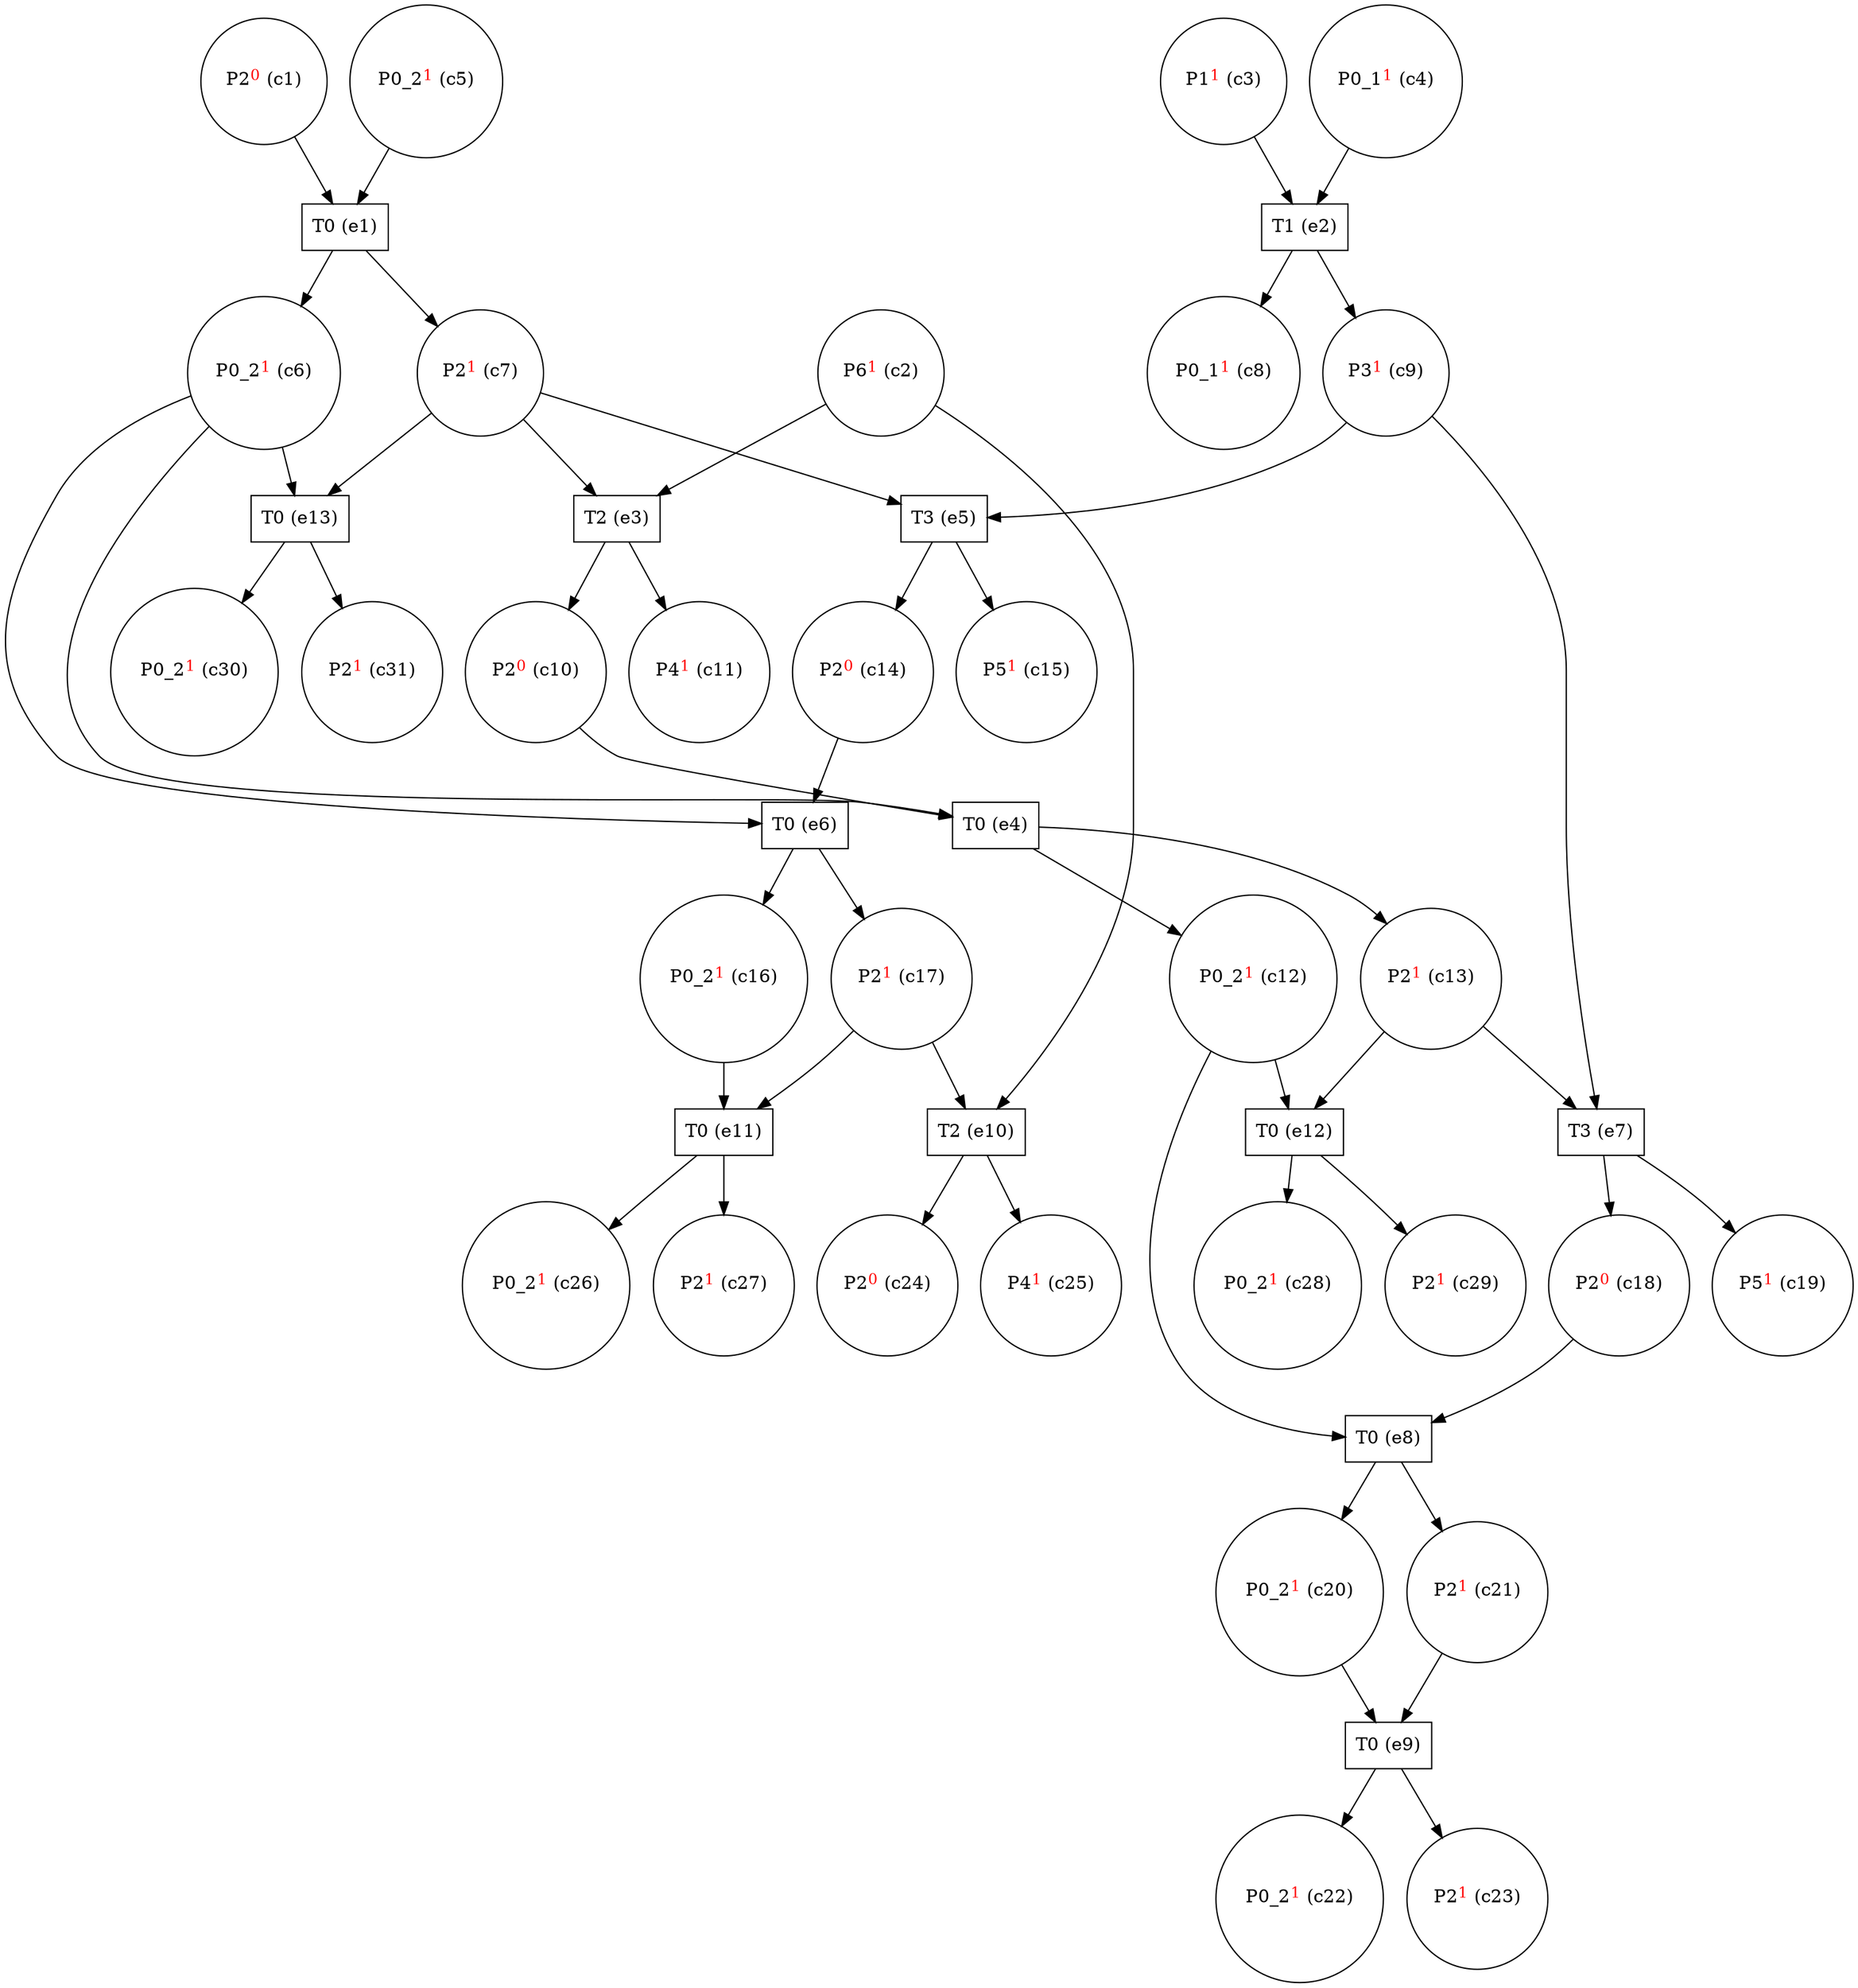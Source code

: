 digraph test {
  c1 -> e1;
  c2 -> e10;
  c2 -> e3;
  c3 -> e2;
  c4 -> e2;
  c5 -> e1;
  e1 -> c6;
  c6 -> e6;
  c6 -> e4;
  c6 -> e13;
  e1 -> c7;
  c7 -> e5;
  c7 -> e3;
  c7 -> e13;
  e2 -> c8;
  e2 -> c9;
  c9 -> e7;
  c9 -> e5;
  e3 -> c10;
  c10 -> e4;
  e3 -> c11;
  e4 -> c12;
  c12 -> e8;
  c12 -> e12;
  e4 -> c13;
  c13 -> e7;
  c13 -> e12;
  e5 -> c14;
  c14 -> e6;
  e5 -> c15;
  e6 -> c16;
  c16 -> e11;
  e6 -> c17;
  c17 -> e10;
  c17 -> e11;
  e7 -> c18;
  c18 -> e8;
  e7 -> c19;
  e8 -> c20;
  c20 -> e9;
  e8 -> c21;
  c21 -> e9;
  e9 -> c22;
  e9 -> c23;
  e10 -> c24;
  e10 -> c25;
  e11 -> c26;
  e11 -> c27;
  e12 -> c28;
  e12 -> c29;
  e13 -> c30;
  e13 -> c31;
  c1 [label= <P2<FONT COLOR="red"><SUP>0</SUP></FONT>&nbsp;(c1)> shape=circle];
  c2 [label= <P6<FONT COLOR="red"><SUP>1</SUP></FONT>&nbsp;(c2)> shape=circle];
  c3 [label= <P1<FONT COLOR="red"><SUP>1</SUP></FONT>&nbsp;(c3)> shape=circle];
  c4 [label= <P0_1<FONT COLOR="red"><SUP>1</SUP></FONT>&nbsp;(c4)> shape=circle];
  c5 [label= <P0_2<FONT COLOR="red"><SUP>1</SUP></FONT>&nbsp;(c5)> shape=circle];
  c6 [label= <P0_2<FONT COLOR="red"><SUP>1</SUP></FONT>&nbsp;(c6)> shape=circle];
  c7 [label= <P2<FONT COLOR="red"><SUP>1</SUP></FONT>&nbsp;(c7)> shape=circle];
  c8 [label= <P0_1<FONT COLOR="red"><SUP>1</SUP></FONT>&nbsp;(c8)> shape=circle];
  c9 [label= <P3<FONT COLOR="red"><SUP>1</SUP></FONT>&nbsp;(c9)> shape=circle];
  c10 [label= <P2<FONT COLOR="red"><SUP>0</SUP></FONT>&nbsp;(c10)> shape=circle];
  c11 [label= <P4<FONT COLOR="red"><SUP>1</SUP></FONT>&nbsp;(c11)> shape=circle];
  c12 [label= <P0_2<FONT COLOR="red"><SUP>1</SUP></FONT>&nbsp;(c12)> shape=circle];
  c13 [label= <P2<FONT COLOR="red"><SUP>1</SUP></FONT>&nbsp;(c13)> shape=circle];
  c14 [label= <P2<FONT COLOR="red"><SUP>0</SUP></FONT>&nbsp;(c14)> shape=circle];
  c15 [label= <P5<FONT COLOR="red"><SUP>1</SUP></FONT>&nbsp;(c15)> shape=circle];
  c16 [label= <P0_2<FONT COLOR="red"><SUP>1</SUP></FONT>&nbsp;(c16)> shape=circle];
  c17 [label= <P2<FONT COLOR="red"><SUP>1</SUP></FONT>&nbsp;(c17)> shape=circle];
  c18 [label= <P2<FONT COLOR="red"><SUP>0</SUP></FONT>&nbsp;(c18)> shape=circle];
  c19 [label= <P5<FONT COLOR="red"><SUP>1</SUP></FONT>&nbsp;(c19)> shape=circle];
  c20 [label= <P0_2<FONT COLOR="red"><SUP>1</SUP></FONT>&nbsp;(c20)> shape=circle];
  c21 [label= <P2<FONT COLOR="red"><SUP>1</SUP></FONT>&nbsp;(c21)> shape=circle];
  c22 [label= <P0_2<FONT COLOR="red"><SUP>1</SUP></FONT>&nbsp;(c22)> shape=circle];
  c23 [label= <P2<FONT COLOR="red"><SUP>1</SUP></FONT>&nbsp;(c23)> shape=circle];
  c24 [label= <P2<FONT COLOR="red"><SUP>0</SUP></FONT>&nbsp;(c24)> shape=circle];
  c25 [label= <P4<FONT COLOR="red"><SUP>1</SUP></FONT>&nbsp;(c25)> shape=circle];
  c26 [label= <P0_2<FONT COLOR="red"><SUP>1</SUP></FONT>&nbsp;(c26)> shape=circle];
  c27 [label= <P2<FONT COLOR="red"><SUP>1</SUP></FONT>&nbsp;(c27)> shape=circle];
  c28 [label= <P0_2<FONT COLOR="red"><SUP>1</SUP></FONT>&nbsp;(c28)> shape=circle];
  c29 [label= <P2<FONT COLOR="red"><SUP>1</SUP></FONT>&nbsp;(c29)> shape=circle];
  c30 [label= <P0_2<FONT COLOR="red"><SUP>1</SUP></FONT>&nbsp;(c30)> shape=circle];
  c31 [label= <P2<FONT COLOR="red"><SUP>1</SUP></FONT>&nbsp;(c31)> shape=circle];
  e1 [label="T0 (e1)" shape=box];
  e2 [label="T1 (e2)" shape=box];
  e3 [label="T2 (e3)" shape=box];
  e4 [label="T0 (e4)" shape=box];
  e5 [label="T3 (e5)" shape=box];
  e6 [label="T0 (e6)" shape=box];
  e7 [label="T3 (e7)" shape=box];
  e8 [label="T0 (e8)" shape=box];
  e9 [label="T0 (e9)" shape=box];
  e10 [label="T2 (e10)" shape=box];
  e11 [label="T0 (e11)" shape=box];
  e12 [label="T0 (e12)" shape=box];
  e13 [label="T0 (e13)" shape=box];
}
